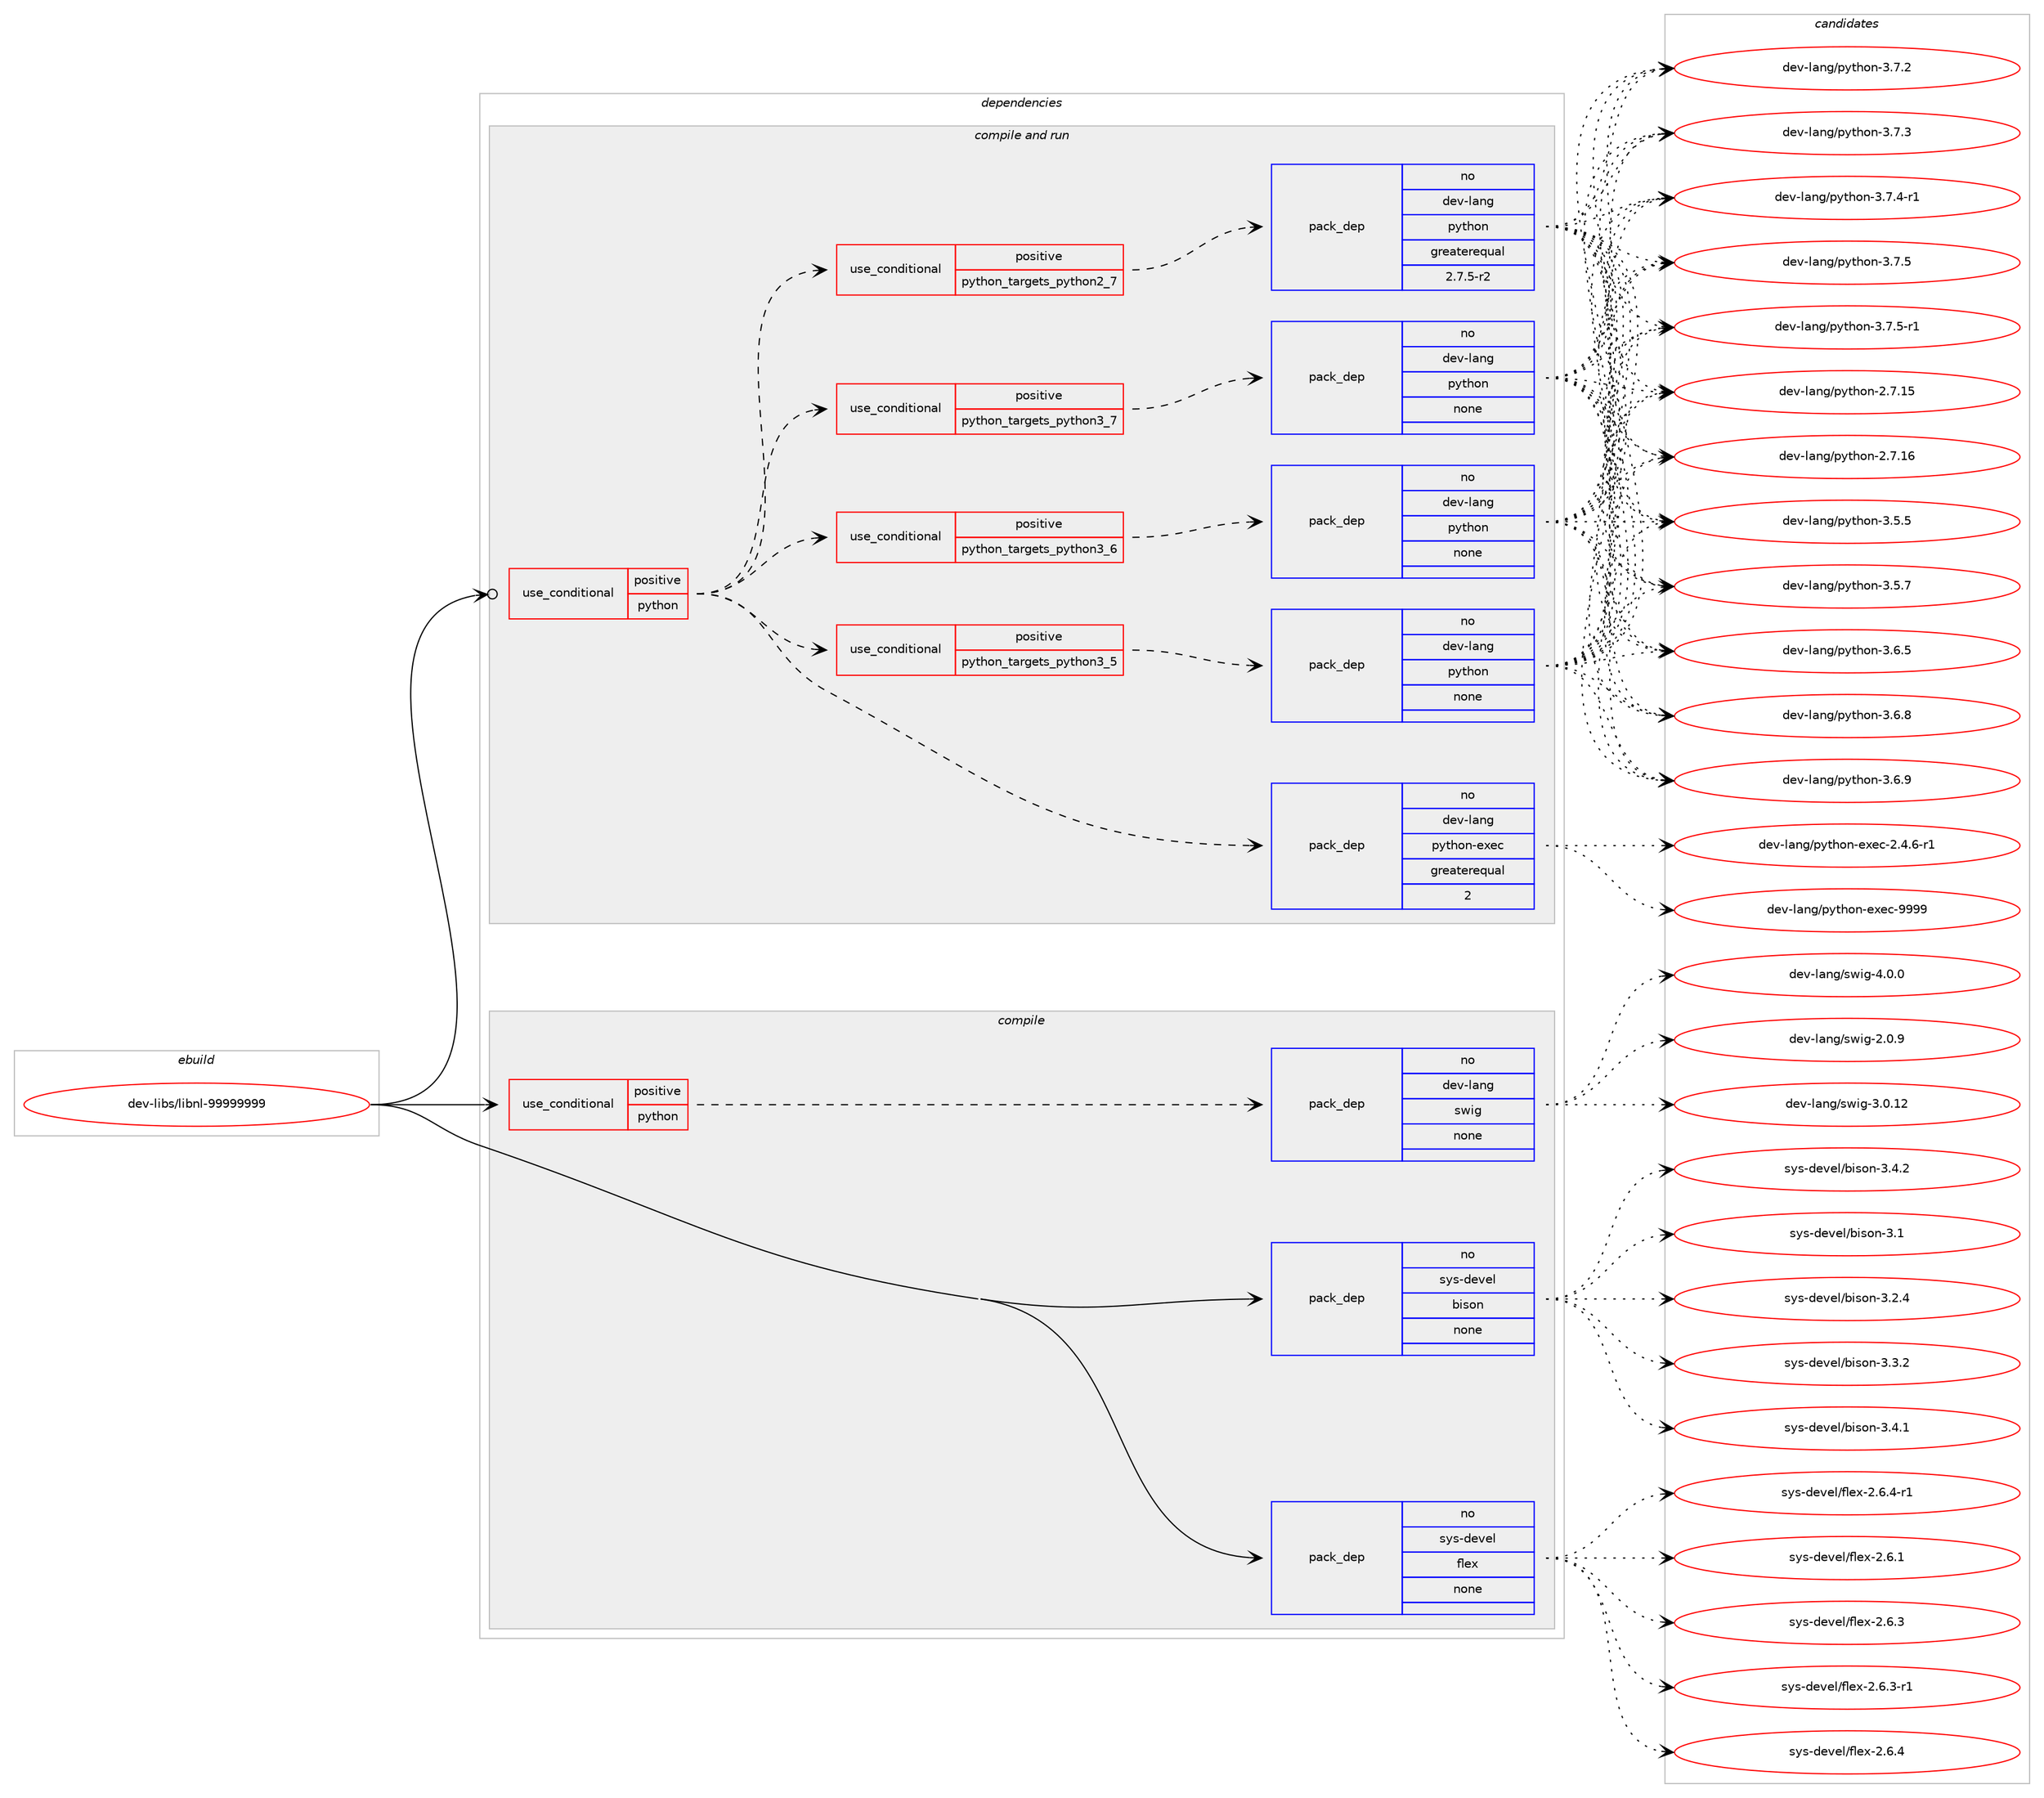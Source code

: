 digraph prolog {

# *************
# Graph options
# *************

newrank=true;
concentrate=true;
compound=true;
graph [rankdir=LR,fontname=Helvetica,fontsize=10,ranksep=1.5];#, ranksep=2.5, nodesep=0.2];
edge  [arrowhead=vee];
node  [fontname=Helvetica,fontsize=10];

# **********
# The ebuild
# **********

subgraph cluster_leftcol {
color=gray;
rank=same;
label=<<i>ebuild</i>>;
id [label="dev-libs/libnl-99999999", color=red, width=4, href="../dev-libs/libnl-99999999.svg"];
}

# ****************
# The dependencies
# ****************

subgraph cluster_midcol {
color=gray;
label=<<i>dependencies</i>>;
subgraph cluster_compile {
fillcolor="#eeeeee";
style=filled;
label=<<i>compile</i>>;
subgraph cond131866 {
dependency566312 [label=<<TABLE BORDER="0" CELLBORDER="1" CELLSPACING="0" CELLPADDING="4"><TR><TD ROWSPAN="3" CELLPADDING="10">use_conditional</TD></TR><TR><TD>positive</TD></TR><TR><TD>python</TD></TR></TABLE>>, shape=none, color=red];
subgraph pack422949 {
dependency566313 [label=<<TABLE BORDER="0" CELLBORDER="1" CELLSPACING="0" CELLPADDING="4" WIDTH="220"><TR><TD ROWSPAN="6" CELLPADDING="30">pack_dep</TD></TR><TR><TD WIDTH="110">no</TD></TR><TR><TD>dev-lang</TD></TR><TR><TD>swig</TD></TR><TR><TD>none</TD></TR><TR><TD></TD></TR></TABLE>>, shape=none, color=blue];
}
dependency566312:e -> dependency566313:w [weight=20,style="dashed",arrowhead="vee"];
}
id:e -> dependency566312:w [weight=20,style="solid",arrowhead="vee"];
subgraph pack422950 {
dependency566314 [label=<<TABLE BORDER="0" CELLBORDER="1" CELLSPACING="0" CELLPADDING="4" WIDTH="220"><TR><TD ROWSPAN="6" CELLPADDING="30">pack_dep</TD></TR><TR><TD WIDTH="110">no</TD></TR><TR><TD>sys-devel</TD></TR><TR><TD>bison</TD></TR><TR><TD>none</TD></TR><TR><TD></TD></TR></TABLE>>, shape=none, color=blue];
}
id:e -> dependency566314:w [weight=20,style="solid",arrowhead="vee"];
subgraph pack422951 {
dependency566315 [label=<<TABLE BORDER="0" CELLBORDER="1" CELLSPACING="0" CELLPADDING="4" WIDTH="220"><TR><TD ROWSPAN="6" CELLPADDING="30">pack_dep</TD></TR><TR><TD WIDTH="110">no</TD></TR><TR><TD>sys-devel</TD></TR><TR><TD>flex</TD></TR><TR><TD>none</TD></TR><TR><TD></TD></TR></TABLE>>, shape=none, color=blue];
}
id:e -> dependency566315:w [weight=20,style="solid",arrowhead="vee"];
}
subgraph cluster_compileandrun {
fillcolor="#eeeeee";
style=filled;
label=<<i>compile and run</i>>;
subgraph cond131867 {
dependency566316 [label=<<TABLE BORDER="0" CELLBORDER="1" CELLSPACING="0" CELLPADDING="4"><TR><TD ROWSPAN="3" CELLPADDING="10">use_conditional</TD></TR><TR><TD>positive</TD></TR><TR><TD>python</TD></TR></TABLE>>, shape=none, color=red];
subgraph cond131868 {
dependency566317 [label=<<TABLE BORDER="0" CELLBORDER="1" CELLSPACING="0" CELLPADDING="4"><TR><TD ROWSPAN="3" CELLPADDING="10">use_conditional</TD></TR><TR><TD>positive</TD></TR><TR><TD>python_targets_python2_7</TD></TR></TABLE>>, shape=none, color=red];
subgraph pack422952 {
dependency566318 [label=<<TABLE BORDER="0" CELLBORDER="1" CELLSPACING="0" CELLPADDING="4" WIDTH="220"><TR><TD ROWSPAN="6" CELLPADDING="30">pack_dep</TD></TR><TR><TD WIDTH="110">no</TD></TR><TR><TD>dev-lang</TD></TR><TR><TD>python</TD></TR><TR><TD>greaterequal</TD></TR><TR><TD>2.7.5-r2</TD></TR></TABLE>>, shape=none, color=blue];
}
dependency566317:e -> dependency566318:w [weight=20,style="dashed",arrowhead="vee"];
}
dependency566316:e -> dependency566317:w [weight=20,style="dashed",arrowhead="vee"];
subgraph cond131869 {
dependency566319 [label=<<TABLE BORDER="0" CELLBORDER="1" CELLSPACING="0" CELLPADDING="4"><TR><TD ROWSPAN="3" CELLPADDING="10">use_conditional</TD></TR><TR><TD>positive</TD></TR><TR><TD>python_targets_python3_5</TD></TR></TABLE>>, shape=none, color=red];
subgraph pack422953 {
dependency566320 [label=<<TABLE BORDER="0" CELLBORDER="1" CELLSPACING="0" CELLPADDING="4" WIDTH="220"><TR><TD ROWSPAN="6" CELLPADDING="30">pack_dep</TD></TR><TR><TD WIDTH="110">no</TD></TR><TR><TD>dev-lang</TD></TR><TR><TD>python</TD></TR><TR><TD>none</TD></TR><TR><TD></TD></TR></TABLE>>, shape=none, color=blue];
}
dependency566319:e -> dependency566320:w [weight=20,style="dashed",arrowhead="vee"];
}
dependency566316:e -> dependency566319:w [weight=20,style="dashed",arrowhead="vee"];
subgraph cond131870 {
dependency566321 [label=<<TABLE BORDER="0" CELLBORDER="1" CELLSPACING="0" CELLPADDING="4"><TR><TD ROWSPAN="3" CELLPADDING="10">use_conditional</TD></TR><TR><TD>positive</TD></TR><TR><TD>python_targets_python3_6</TD></TR></TABLE>>, shape=none, color=red];
subgraph pack422954 {
dependency566322 [label=<<TABLE BORDER="0" CELLBORDER="1" CELLSPACING="0" CELLPADDING="4" WIDTH="220"><TR><TD ROWSPAN="6" CELLPADDING="30">pack_dep</TD></TR><TR><TD WIDTH="110">no</TD></TR><TR><TD>dev-lang</TD></TR><TR><TD>python</TD></TR><TR><TD>none</TD></TR><TR><TD></TD></TR></TABLE>>, shape=none, color=blue];
}
dependency566321:e -> dependency566322:w [weight=20,style="dashed",arrowhead="vee"];
}
dependency566316:e -> dependency566321:w [weight=20,style="dashed",arrowhead="vee"];
subgraph cond131871 {
dependency566323 [label=<<TABLE BORDER="0" CELLBORDER="1" CELLSPACING="0" CELLPADDING="4"><TR><TD ROWSPAN="3" CELLPADDING="10">use_conditional</TD></TR><TR><TD>positive</TD></TR><TR><TD>python_targets_python3_7</TD></TR></TABLE>>, shape=none, color=red];
subgraph pack422955 {
dependency566324 [label=<<TABLE BORDER="0" CELLBORDER="1" CELLSPACING="0" CELLPADDING="4" WIDTH="220"><TR><TD ROWSPAN="6" CELLPADDING="30">pack_dep</TD></TR><TR><TD WIDTH="110">no</TD></TR><TR><TD>dev-lang</TD></TR><TR><TD>python</TD></TR><TR><TD>none</TD></TR><TR><TD></TD></TR></TABLE>>, shape=none, color=blue];
}
dependency566323:e -> dependency566324:w [weight=20,style="dashed",arrowhead="vee"];
}
dependency566316:e -> dependency566323:w [weight=20,style="dashed",arrowhead="vee"];
subgraph pack422956 {
dependency566325 [label=<<TABLE BORDER="0" CELLBORDER="1" CELLSPACING="0" CELLPADDING="4" WIDTH="220"><TR><TD ROWSPAN="6" CELLPADDING="30">pack_dep</TD></TR><TR><TD WIDTH="110">no</TD></TR><TR><TD>dev-lang</TD></TR><TR><TD>python-exec</TD></TR><TR><TD>greaterequal</TD></TR><TR><TD>2</TD></TR></TABLE>>, shape=none, color=blue];
}
dependency566316:e -> dependency566325:w [weight=20,style="dashed",arrowhead="vee"];
}
id:e -> dependency566316:w [weight=20,style="solid",arrowhead="odotvee"];
}
subgraph cluster_run {
fillcolor="#eeeeee";
style=filled;
label=<<i>run</i>>;
}
}

# **************
# The candidates
# **************

subgraph cluster_choices {
rank=same;
color=gray;
label=<<i>candidates</i>>;

subgraph choice422949 {
color=black;
nodesep=1;
choice100101118451089711010347115119105103455046484657 [label="dev-lang/swig-2.0.9", color=red, width=4,href="../dev-lang/swig-2.0.9.svg"];
choice10010111845108971101034711511910510345514648464950 [label="dev-lang/swig-3.0.12", color=red, width=4,href="../dev-lang/swig-3.0.12.svg"];
choice100101118451089711010347115119105103455246484648 [label="dev-lang/swig-4.0.0", color=red, width=4,href="../dev-lang/swig-4.0.0.svg"];
dependency566313:e -> choice100101118451089711010347115119105103455046484657:w [style=dotted,weight="100"];
dependency566313:e -> choice10010111845108971101034711511910510345514648464950:w [style=dotted,weight="100"];
dependency566313:e -> choice100101118451089711010347115119105103455246484648:w [style=dotted,weight="100"];
}
subgraph choice422950 {
color=black;
nodesep=1;
choice11512111545100101118101108479810511511111045514649 [label="sys-devel/bison-3.1", color=red, width=4,href="../sys-devel/bison-3.1.svg"];
choice115121115451001011181011084798105115111110455146504652 [label="sys-devel/bison-3.2.4", color=red, width=4,href="../sys-devel/bison-3.2.4.svg"];
choice115121115451001011181011084798105115111110455146514650 [label="sys-devel/bison-3.3.2", color=red, width=4,href="../sys-devel/bison-3.3.2.svg"];
choice115121115451001011181011084798105115111110455146524649 [label="sys-devel/bison-3.4.1", color=red, width=4,href="../sys-devel/bison-3.4.1.svg"];
choice115121115451001011181011084798105115111110455146524650 [label="sys-devel/bison-3.4.2", color=red, width=4,href="../sys-devel/bison-3.4.2.svg"];
dependency566314:e -> choice11512111545100101118101108479810511511111045514649:w [style=dotted,weight="100"];
dependency566314:e -> choice115121115451001011181011084798105115111110455146504652:w [style=dotted,weight="100"];
dependency566314:e -> choice115121115451001011181011084798105115111110455146514650:w [style=dotted,weight="100"];
dependency566314:e -> choice115121115451001011181011084798105115111110455146524649:w [style=dotted,weight="100"];
dependency566314:e -> choice115121115451001011181011084798105115111110455146524650:w [style=dotted,weight="100"];
}
subgraph choice422951 {
color=black;
nodesep=1;
choice1151211154510010111810110847102108101120455046544649 [label="sys-devel/flex-2.6.1", color=red, width=4,href="../sys-devel/flex-2.6.1.svg"];
choice1151211154510010111810110847102108101120455046544651 [label="sys-devel/flex-2.6.3", color=red, width=4,href="../sys-devel/flex-2.6.3.svg"];
choice11512111545100101118101108471021081011204550465446514511449 [label="sys-devel/flex-2.6.3-r1", color=red, width=4,href="../sys-devel/flex-2.6.3-r1.svg"];
choice1151211154510010111810110847102108101120455046544652 [label="sys-devel/flex-2.6.4", color=red, width=4,href="../sys-devel/flex-2.6.4.svg"];
choice11512111545100101118101108471021081011204550465446524511449 [label="sys-devel/flex-2.6.4-r1", color=red, width=4,href="../sys-devel/flex-2.6.4-r1.svg"];
dependency566315:e -> choice1151211154510010111810110847102108101120455046544649:w [style=dotted,weight="100"];
dependency566315:e -> choice1151211154510010111810110847102108101120455046544651:w [style=dotted,weight="100"];
dependency566315:e -> choice11512111545100101118101108471021081011204550465446514511449:w [style=dotted,weight="100"];
dependency566315:e -> choice1151211154510010111810110847102108101120455046544652:w [style=dotted,weight="100"];
dependency566315:e -> choice11512111545100101118101108471021081011204550465446524511449:w [style=dotted,weight="100"];
}
subgraph choice422952 {
color=black;
nodesep=1;
choice10010111845108971101034711212111610411111045504655464953 [label="dev-lang/python-2.7.15", color=red, width=4,href="../dev-lang/python-2.7.15.svg"];
choice10010111845108971101034711212111610411111045504655464954 [label="dev-lang/python-2.7.16", color=red, width=4,href="../dev-lang/python-2.7.16.svg"];
choice100101118451089711010347112121116104111110455146534653 [label="dev-lang/python-3.5.5", color=red, width=4,href="../dev-lang/python-3.5.5.svg"];
choice100101118451089711010347112121116104111110455146534655 [label="dev-lang/python-3.5.7", color=red, width=4,href="../dev-lang/python-3.5.7.svg"];
choice100101118451089711010347112121116104111110455146544653 [label="dev-lang/python-3.6.5", color=red, width=4,href="../dev-lang/python-3.6.5.svg"];
choice100101118451089711010347112121116104111110455146544656 [label="dev-lang/python-3.6.8", color=red, width=4,href="../dev-lang/python-3.6.8.svg"];
choice100101118451089711010347112121116104111110455146544657 [label="dev-lang/python-3.6.9", color=red, width=4,href="../dev-lang/python-3.6.9.svg"];
choice100101118451089711010347112121116104111110455146554650 [label="dev-lang/python-3.7.2", color=red, width=4,href="../dev-lang/python-3.7.2.svg"];
choice100101118451089711010347112121116104111110455146554651 [label="dev-lang/python-3.7.3", color=red, width=4,href="../dev-lang/python-3.7.3.svg"];
choice1001011184510897110103471121211161041111104551465546524511449 [label="dev-lang/python-3.7.4-r1", color=red, width=4,href="../dev-lang/python-3.7.4-r1.svg"];
choice100101118451089711010347112121116104111110455146554653 [label="dev-lang/python-3.7.5", color=red, width=4,href="../dev-lang/python-3.7.5.svg"];
choice1001011184510897110103471121211161041111104551465546534511449 [label="dev-lang/python-3.7.5-r1", color=red, width=4,href="../dev-lang/python-3.7.5-r1.svg"];
dependency566318:e -> choice10010111845108971101034711212111610411111045504655464953:w [style=dotted,weight="100"];
dependency566318:e -> choice10010111845108971101034711212111610411111045504655464954:w [style=dotted,weight="100"];
dependency566318:e -> choice100101118451089711010347112121116104111110455146534653:w [style=dotted,weight="100"];
dependency566318:e -> choice100101118451089711010347112121116104111110455146534655:w [style=dotted,weight="100"];
dependency566318:e -> choice100101118451089711010347112121116104111110455146544653:w [style=dotted,weight="100"];
dependency566318:e -> choice100101118451089711010347112121116104111110455146544656:w [style=dotted,weight="100"];
dependency566318:e -> choice100101118451089711010347112121116104111110455146544657:w [style=dotted,weight="100"];
dependency566318:e -> choice100101118451089711010347112121116104111110455146554650:w [style=dotted,weight="100"];
dependency566318:e -> choice100101118451089711010347112121116104111110455146554651:w [style=dotted,weight="100"];
dependency566318:e -> choice1001011184510897110103471121211161041111104551465546524511449:w [style=dotted,weight="100"];
dependency566318:e -> choice100101118451089711010347112121116104111110455146554653:w [style=dotted,weight="100"];
dependency566318:e -> choice1001011184510897110103471121211161041111104551465546534511449:w [style=dotted,weight="100"];
}
subgraph choice422953 {
color=black;
nodesep=1;
choice10010111845108971101034711212111610411111045504655464953 [label="dev-lang/python-2.7.15", color=red, width=4,href="../dev-lang/python-2.7.15.svg"];
choice10010111845108971101034711212111610411111045504655464954 [label="dev-lang/python-2.7.16", color=red, width=4,href="../dev-lang/python-2.7.16.svg"];
choice100101118451089711010347112121116104111110455146534653 [label="dev-lang/python-3.5.5", color=red, width=4,href="../dev-lang/python-3.5.5.svg"];
choice100101118451089711010347112121116104111110455146534655 [label="dev-lang/python-3.5.7", color=red, width=4,href="../dev-lang/python-3.5.7.svg"];
choice100101118451089711010347112121116104111110455146544653 [label="dev-lang/python-3.6.5", color=red, width=4,href="../dev-lang/python-3.6.5.svg"];
choice100101118451089711010347112121116104111110455146544656 [label="dev-lang/python-3.6.8", color=red, width=4,href="../dev-lang/python-3.6.8.svg"];
choice100101118451089711010347112121116104111110455146544657 [label="dev-lang/python-3.6.9", color=red, width=4,href="../dev-lang/python-3.6.9.svg"];
choice100101118451089711010347112121116104111110455146554650 [label="dev-lang/python-3.7.2", color=red, width=4,href="../dev-lang/python-3.7.2.svg"];
choice100101118451089711010347112121116104111110455146554651 [label="dev-lang/python-3.7.3", color=red, width=4,href="../dev-lang/python-3.7.3.svg"];
choice1001011184510897110103471121211161041111104551465546524511449 [label="dev-lang/python-3.7.4-r1", color=red, width=4,href="../dev-lang/python-3.7.4-r1.svg"];
choice100101118451089711010347112121116104111110455146554653 [label="dev-lang/python-3.7.5", color=red, width=4,href="../dev-lang/python-3.7.5.svg"];
choice1001011184510897110103471121211161041111104551465546534511449 [label="dev-lang/python-3.7.5-r1", color=red, width=4,href="../dev-lang/python-3.7.5-r1.svg"];
dependency566320:e -> choice10010111845108971101034711212111610411111045504655464953:w [style=dotted,weight="100"];
dependency566320:e -> choice10010111845108971101034711212111610411111045504655464954:w [style=dotted,weight="100"];
dependency566320:e -> choice100101118451089711010347112121116104111110455146534653:w [style=dotted,weight="100"];
dependency566320:e -> choice100101118451089711010347112121116104111110455146534655:w [style=dotted,weight="100"];
dependency566320:e -> choice100101118451089711010347112121116104111110455146544653:w [style=dotted,weight="100"];
dependency566320:e -> choice100101118451089711010347112121116104111110455146544656:w [style=dotted,weight="100"];
dependency566320:e -> choice100101118451089711010347112121116104111110455146544657:w [style=dotted,weight="100"];
dependency566320:e -> choice100101118451089711010347112121116104111110455146554650:w [style=dotted,weight="100"];
dependency566320:e -> choice100101118451089711010347112121116104111110455146554651:w [style=dotted,weight="100"];
dependency566320:e -> choice1001011184510897110103471121211161041111104551465546524511449:w [style=dotted,weight="100"];
dependency566320:e -> choice100101118451089711010347112121116104111110455146554653:w [style=dotted,weight="100"];
dependency566320:e -> choice1001011184510897110103471121211161041111104551465546534511449:w [style=dotted,weight="100"];
}
subgraph choice422954 {
color=black;
nodesep=1;
choice10010111845108971101034711212111610411111045504655464953 [label="dev-lang/python-2.7.15", color=red, width=4,href="../dev-lang/python-2.7.15.svg"];
choice10010111845108971101034711212111610411111045504655464954 [label="dev-lang/python-2.7.16", color=red, width=4,href="../dev-lang/python-2.7.16.svg"];
choice100101118451089711010347112121116104111110455146534653 [label="dev-lang/python-3.5.5", color=red, width=4,href="../dev-lang/python-3.5.5.svg"];
choice100101118451089711010347112121116104111110455146534655 [label="dev-lang/python-3.5.7", color=red, width=4,href="../dev-lang/python-3.5.7.svg"];
choice100101118451089711010347112121116104111110455146544653 [label="dev-lang/python-3.6.5", color=red, width=4,href="../dev-lang/python-3.6.5.svg"];
choice100101118451089711010347112121116104111110455146544656 [label="dev-lang/python-3.6.8", color=red, width=4,href="../dev-lang/python-3.6.8.svg"];
choice100101118451089711010347112121116104111110455146544657 [label="dev-lang/python-3.6.9", color=red, width=4,href="../dev-lang/python-3.6.9.svg"];
choice100101118451089711010347112121116104111110455146554650 [label="dev-lang/python-3.7.2", color=red, width=4,href="../dev-lang/python-3.7.2.svg"];
choice100101118451089711010347112121116104111110455146554651 [label="dev-lang/python-3.7.3", color=red, width=4,href="../dev-lang/python-3.7.3.svg"];
choice1001011184510897110103471121211161041111104551465546524511449 [label="dev-lang/python-3.7.4-r1", color=red, width=4,href="../dev-lang/python-3.7.4-r1.svg"];
choice100101118451089711010347112121116104111110455146554653 [label="dev-lang/python-3.7.5", color=red, width=4,href="../dev-lang/python-3.7.5.svg"];
choice1001011184510897110103471121211161041111104551465546534511449 [label="dev-lang/python-3.7.5-r1", color=red, width=4,href="../dev-lang/python-3.7.5-r1.svg"];
dependency566322:e -> choice10010111845108971101034711212111610411111045504655464953:w [style=dotted,weight="100"];
dependency566322:e -> choice10010111845108971101034711212111610411111045504655464954:w [style=dotted,weight="100"];
dependency566322:e -> choice100101118451089711010347112121116104111110455146534653:w [style=dotted,weight="100"];
dependency566322:e -> choice100101118451089711010347112121116104111110455146534655:w [style=dotted,weight="100"];
dependency566322:e -> choice100101118451089711010347112121116104111110455146544653:w [style=dotted,weight="100"];
dependency566322:e -> choice100101118451089711010347112121116104111110455146544656:w [style=dotted,weight="100"];
dependency566322:e -> choice100101118451089711010347112121116104111110455146544657:w [style=dotted,weight="100"];
dependency566322:e -> choice100101118451089711010347112121116104111110455146554650:w [style=dotted,weight="100"];
dependency566322:e -> choice100101118451089711010347112121116104111110455146554651:w [style=dotted,weight="100"];
dependency566322:e -> choice1001011184510897110103471121211161041111104551465546524511449:w [style=dotted,weight="100"];
dependency566322:e -> choice100101118451089711010347112121116104111110455146554653:w [style=dotted,weight="100"];
dependency566322:e -> choice1001011184510897110103471121211161041111104551465546534511449:w [style=dotted,weight="100"];
}
subgraph choice422955 {
color=black;
nodesep=1;
choice10010111845108971101034711212111610411111045504655464953 [label="dev-lang/python-2.7.15", color=red, width=4,href="../dev-lang/python-2.7.15.svg"];
choice10010111845108971101034711212111610411111045504655464954 [label="dev-lang/python-2.7.16", color=red, width=4,href="../dev-lang/python-2.7.16.svg"];
choice100101118451089711010347112121116104111110455146534653 [label="dev-lang/python-3.5.5", color=red, width=4,href="../dev-lang/python-3.5.5.svg"];
choice100101118451089711010347112121116104111110455146534655 [label="dev-lang/python-3.5.7", color=red, width=4,href="../dev-lang/python-3.5.7.svg"];
choice100101118451089711010347112121116104111110455146544653 [label="dev-lang/python-3.6.5", color=red, width=4,href="../dev-lang/python-3.6.5.svg"];
choice100101118451089711010347112121116104111110455146544656 [label="dev-lang/python-3.6.8", color=red, width=4,href="../dev-lang/python-3.6.8.svg"];
choice100101118451089711010347112121116104111110455146544657 [label="dev-lang/python-3.6.9", color=red, width=4,href="../dev-lang/python-3.6.9.svg"];
choice100101118451089711010347112121116104111110455146554650 [label="dev-lang/python-3.7.2", color=red, width=4,href="../dev-lang/python-3.7.2.svg"];
choice100101118451089711010347112121116104111110455146554651 [label="dev-lang/python-3.7.3", color=red, width=4,href="../dev-lang/python-3.7.3.svg"];
choice1001011184510897110103471121211161041111104551465546524511449 [label="dev-lang/python-3.7.4-r1", color=red, width=4,href="../dev-lang/python-3.7.4-r1.svg"];
choice100101118451089711010347112121116104111110455146554653 [label="dev-lang/python-3.7.5", color=red, width=4,href="../dev-lang/python-3.7.5.svg"];
choice1001011184510897110103471121211161041111104551465546534511449 [label="dev-lang/python-3.7.5-r1", color=red, width=4,href="../dev-lang/python-3.7.5-r1.svg"];
dependency566324:e -> choice10010111845108971101034711212111610411111045504655464953:w [style=dotted,weight="100"];
dependency566324:e -> choice10010111845108971101034711212111610411111045504655464954:w [style=dotted,weight="100"];
dependency566324:e -> choice100101118451089711010347112121116104111110455146534653:w [style=dotted,weight="100"];
dependency566324:e -> choice100101118451089711010347112121116104111110455146534655:w [style=dotted,weight="100"];
dependency566324:e -> choice100101118451089711010347112121116104111110455146544653:w [style=dotted,weight="100"];
dependency566324:e -> choice100101118451089711010347112121116104111110455146544656:w [style=dotted,weight="100"];
dependency566324:e -> choice100101118451089711010347112121116104111110455146544657:w [style=dotted,weight="100"];
dependency566324:e -> choice100101118451089711010347112121116104111110455146554650:w [style=dotted,weight="100"];
dependency566324:e -> choice100101118451089711010347112121116104111110455146554651:w [style=dotted,weight="100"];
dependency566324:e -> choice1001011184510897110103471121211161041111104551465546524511449:w [style=dotted,weight="100"];
dependency566324:e -> choice100101118451089711010347112121116104111110455146554653:w [style=dotted,weight="100"];
dependency566324:e -> choice1001011184510897110103471121211161041111104551465546534511449:w [style=dotted,weight="100"];
}
subgraph choice422956 {
color=black;
nodesep=1;
choice10010111845108971101034711212111610411111045101120101994550465246544511449 [label="dev-lang/python-exec-2.4.6-r1", color=red, width=4,href="../dev-lang/python-exec-2.4.6-r1.svg"];
choice10010111845108971101034711212111610411111045101120101994557575757 [label="dev-lang/python-exec-9999", color=red, width=4,href="../dev-lang/python-exec-9999.svg"];
dependency566325:e -> choice10010111845108971101034711212111610411111045101120101994550465246544511449:w [style=dotted,weight="100"];
dependency566325:e -> choice10010111845108971101034711212111610411111045101120101994557575757:w [style=dotted,weight="100"];
}
}

}
